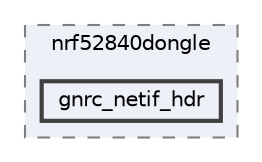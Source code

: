 digraph "/home/mj/Desktop/IoT-Chat-Digitalization/Dongle/gnrc_border_router/bin/nrf52840dongle/gnrc_netif_hdr"
{
 // LATEX_PDF_SIZE
  bgcolor="transparent";
  edge [fontname=Helvetica,fontsize=10,labelfontname=Helvetica,labelfontsize=10];
  node [fontname=Helvetica,fontsize=10,shape=box,height=0.2,width=0.4];
  compound=true
  subgraph clusterdir_9941f7556d96a0e17fefe82cd217bc3a {
    graph [ bgcolor="#edf0f7", pencolor="grey50", label="nrf52840dongle", fontname=Helvetica,fontsize=10 style="filled,dashed", URL="dir_9941f7556d96a0e17fefe82cd217bc3a.html",tooltip=""]
  dir_e15c6e023402a3e4f28249e0b1404567 [label="gnrc_netif_hdr", fillcolor="#edf0f7", color="grey25", style="filled,bold", URL="dir_e15c6e023402a3e4f28249e0b1404567.html",tooltip=""];
  }
}
